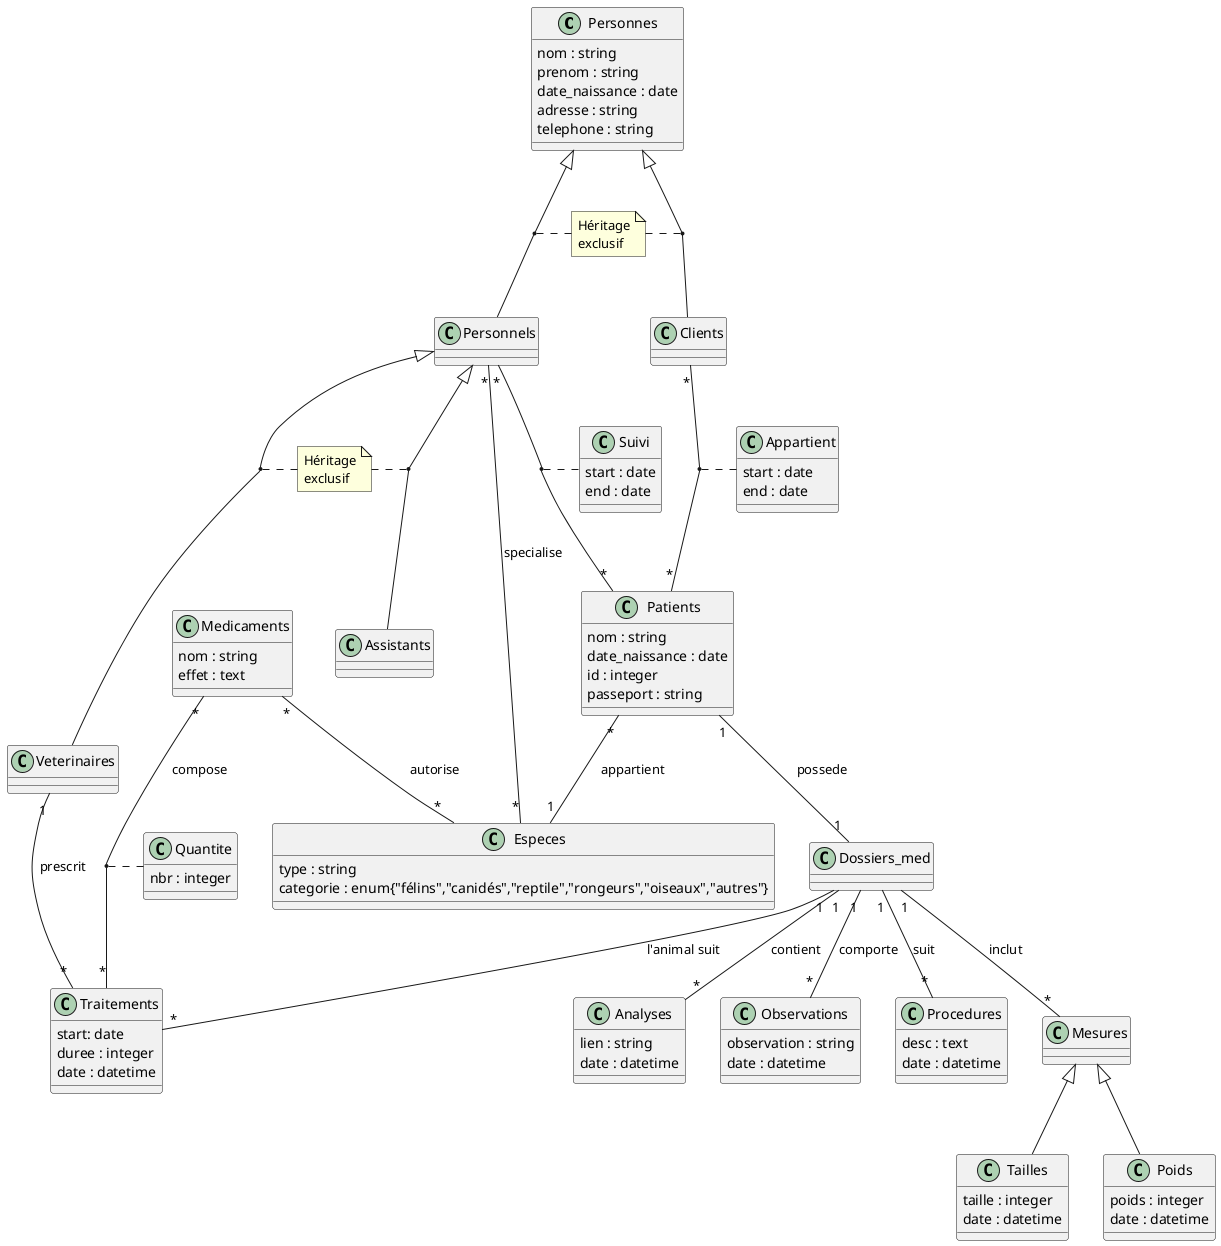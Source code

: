 @startuml
class Personnes {
nom : string
prenom : string
date_naissance : date
adresse : string
telephone : string
}

class Clients {
}

class Personnels {
}

class Assistants {
}

class Veterinaires {
}

class Traitements {
start: date
duree : integer
date : datetime
}

class Medicaments {
nom : string
effet : text
}

class Especes {
type : string
categorie : enum{"félins","canidés","reptile","rongeurs","oiseaux","autres"}
}

class Patients {
nom : string
date_naissance : date
id : integer
passeport : string
}

class Dossiers_med {
}

class Mesures {
}

class Tailles {
taille : integer
date : datetime
}

class Poids{
poids : integer
date : datetime
}

class Analyses {
lien : string
date : datetime
}

class Observations {
observation : string
date : datetime
}
class Procedures {
desc : text
date : datetime
}

Personnes <|-- Clients
Personnes <|-- Personnels

Personnels <|-- Assistants
Personnels <|-- Veterinaires

Dossiers_med "1" -- "*" Mesures : inclut
Dossiers_med "1" -- "*" Analyses : contient
Dossiers_med "1" -- "*" Observations : comporte
Dossiers_med "1" -- "*" Procedures : suit
Dossiers_med "1" -- "*" Traitements : l'animal suit

Mesures <|-- Tailles
Mesures <|-- Poids

Patients "1" -- "1" Dossiers_med : possede

Patients "*" -- "1" Especes : appartient

Personnels "*" -- "*" Especes : specialise

Clients "*" -- "*" Patients

Veterinaires "1" -- "*" Traitements : prescrit

Medicaments "*" -- "*" Traitements : compose

Medicaments "*" -- "*" Especes : autorise

Personnels "*" -- "*" Patients

class Suivi{
start : date
end : date
}
(Personnels,Patients) . Suivi

class Appartient{
start : date
end : date
}
(Clients,Patients) . Appartient

class Quantite{
nbr : integer
}
(Traitements,Medicaments) . Quantite

note "Héritage\nexclusif" as N1
(Personnels,Personnes) .. N1
N1 .. (Personnes,Clients)

note "Héritage\nexclusif" as N2
N2 .. (Personnels,Assistants)
(Personnels,Veterinaires) .. N2
@enduml
